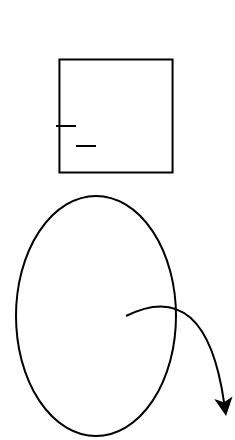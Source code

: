 <mxfile version="16.4.7" type="device"><diagram id="AWYNo_84CqhwzxNBe8km" name="Page-1"><mxGraphModel dx="327" dy="175" grid="1" gridSize="10" guides="1" tooltips="1" connect="1" arrows="1" fold="1" page="1" pageScale="1" pageWidth="850" pageHeight="1100" math="0" shadow="0"><root><mxCell id="0"/><mxCell id="1" parent="0"/><mxCell id="Py1y5RKLR__14lOiclVB-1" value="" style="rhombus;whiteSpace=wrap;html=1;rotation=135;" vertex="1" parent="1"><mxGeometry x="50" y="80" width="80" height="80" as="geometry"/></mxCell><mxCell id="Py1y5RKLR__14lOiclVB-2" value="" style="ellipse;whiteSpace=wrap;html=1;rotation=90;" vertex="1" parent="1"><mxGeometry x="20" y="180" width="120" height="80" as="geometry"/></mxCell><mxCell id="Py1y5RKLR__14lOiclVB-3" value="" style="endArrow=none;html=1;rounded=0;" edge="1" parent="1"><mxGeometry width="50" height="50" relative="1" as="geometry"><mxPoint x="60" y="125" as="sourcePoint"/><mxPoint x="70" y="125" as="targetPoint"/><Array as="points"/></mxGeometry></mxCell><mxCell id="Py1y5RKLR__14lOiclVB-4" value="" style="curved=1;endArrow=classic;html=1;rounded=0;" edge="1" parent="1"><mxGeometry width="50" height="50" relative="1" as="geometry"><mxPoint x="95" y="220" as="sourcePoint"/><mxPoint x="145" y="270" as="targetPoint"/><Array as="points"><mxPoint x="135" y="200"/></Array></mxGeometry></mxCell><mxCell id="Py1y5RKLR__14lOiclVB-5" value="" style="endArrow=none;html=1;rounded=0;" edge="1" parent="1"><mxGeometry width="50" height="50" relative="1" as="geometry"><mxPoint x="70" y="135.0" as="sourcePoint"/><mxPoint x="80" y="135.0" as="targetPoint"/><Array as="points"/></mxGeometry></mxCell></root></mxGraphModel></diagram></mxfile>